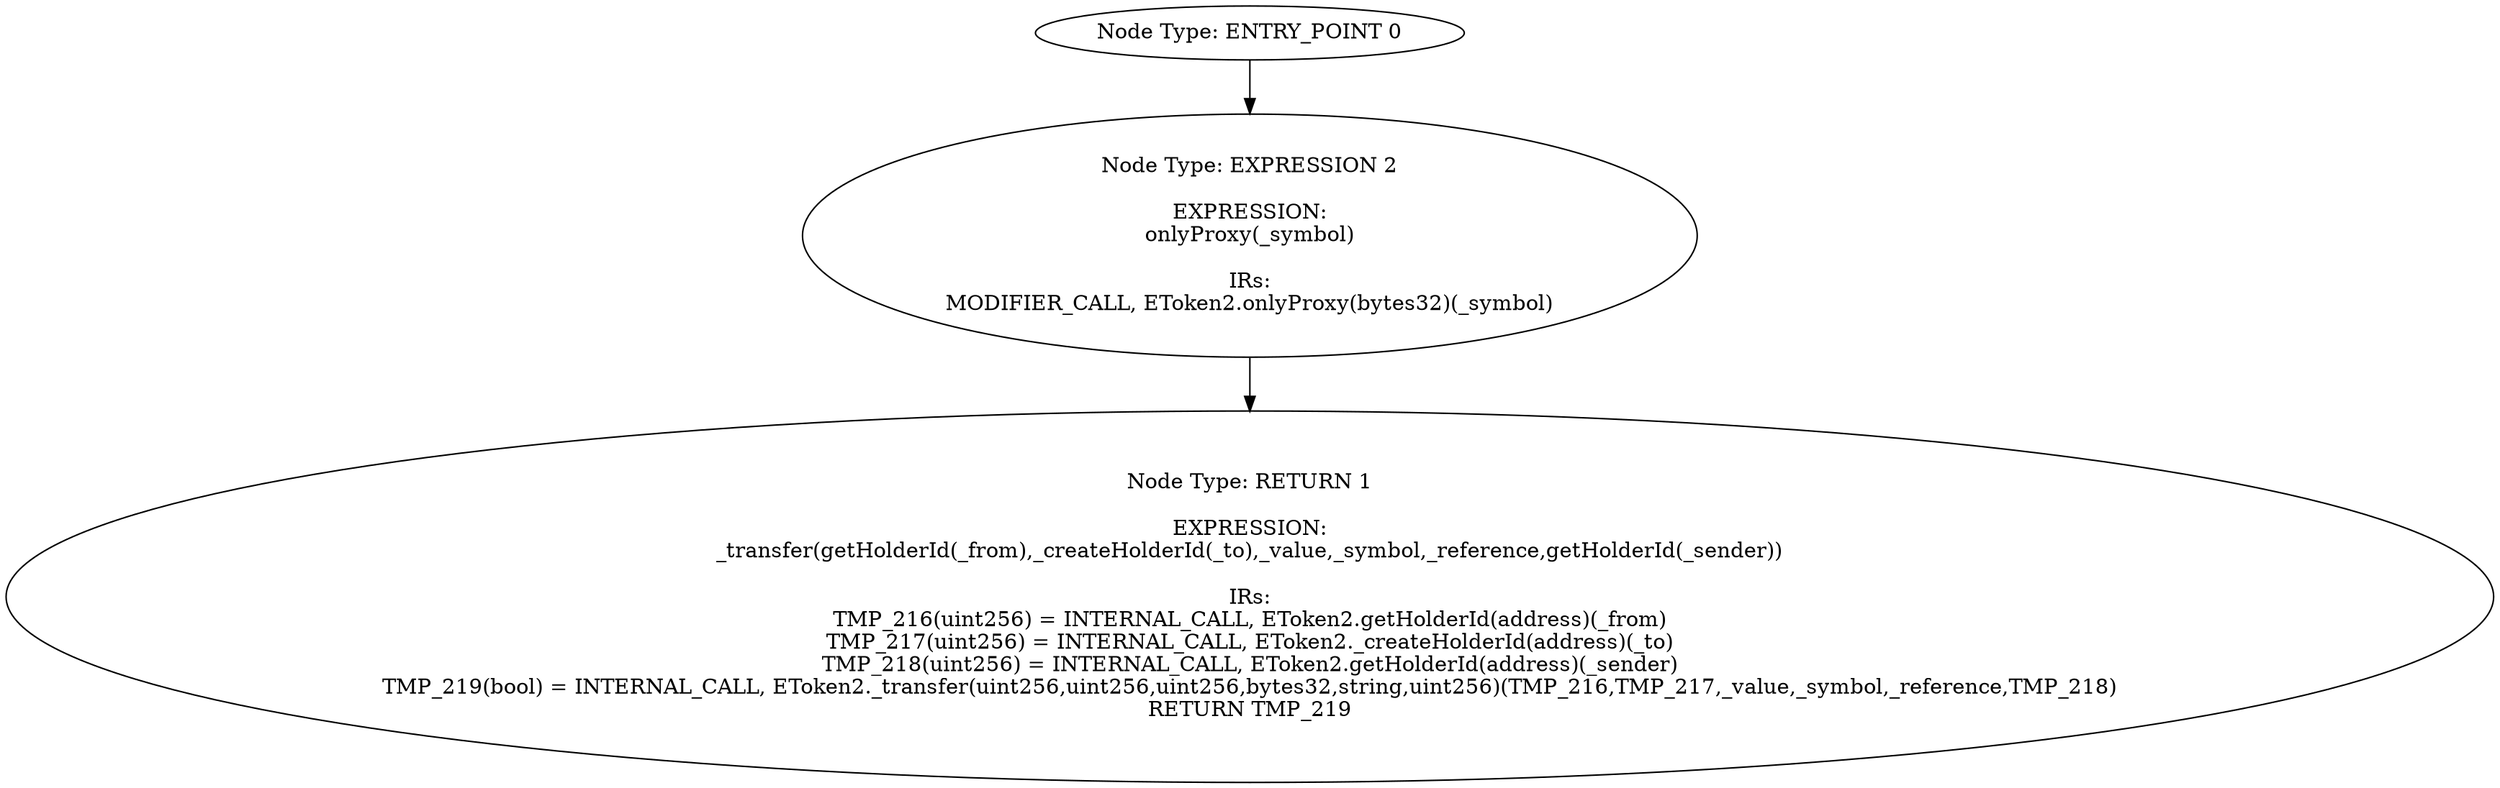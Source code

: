 digraph{
0[label="Node Type: ENTRY_POINT 0
"];
0->2;
1[label="Node Type: RETURN 1

EXPRESSION:
_transfer(getHolderId(_from),_createHolderId(_to),_value,_symbol,_reference,getHolderId(_sender))

IRs:
TMP_216(uint256) = INTERNAL_CALL, EToken2.getHolderId(address)(_from)
TMP_217(uint256) = INTERNAL_CALL, EToken2._createHolderId(address)(_to)
TMP_218(uint256) = INTERNAL_CALL, EToken2.getHolderId(address)(_sender)
TMP_219(bool) = INTERNAL_CALL, EToken2._transfer(uint256,uint256,uint256,bytes32,string,uint256)(TMP_216,TMP_217,_value,_symbol,_reference,TMP_218)
RETURN TMP_219"];
2[label="Node Type: EXPRESSION 2

EXPRESSION:
onlyProxy(_symbol)

IRs:
MODIFIER_CALL, EToken2.onlyProxy(bytes32)(_symbol)"];
2->1;
}
